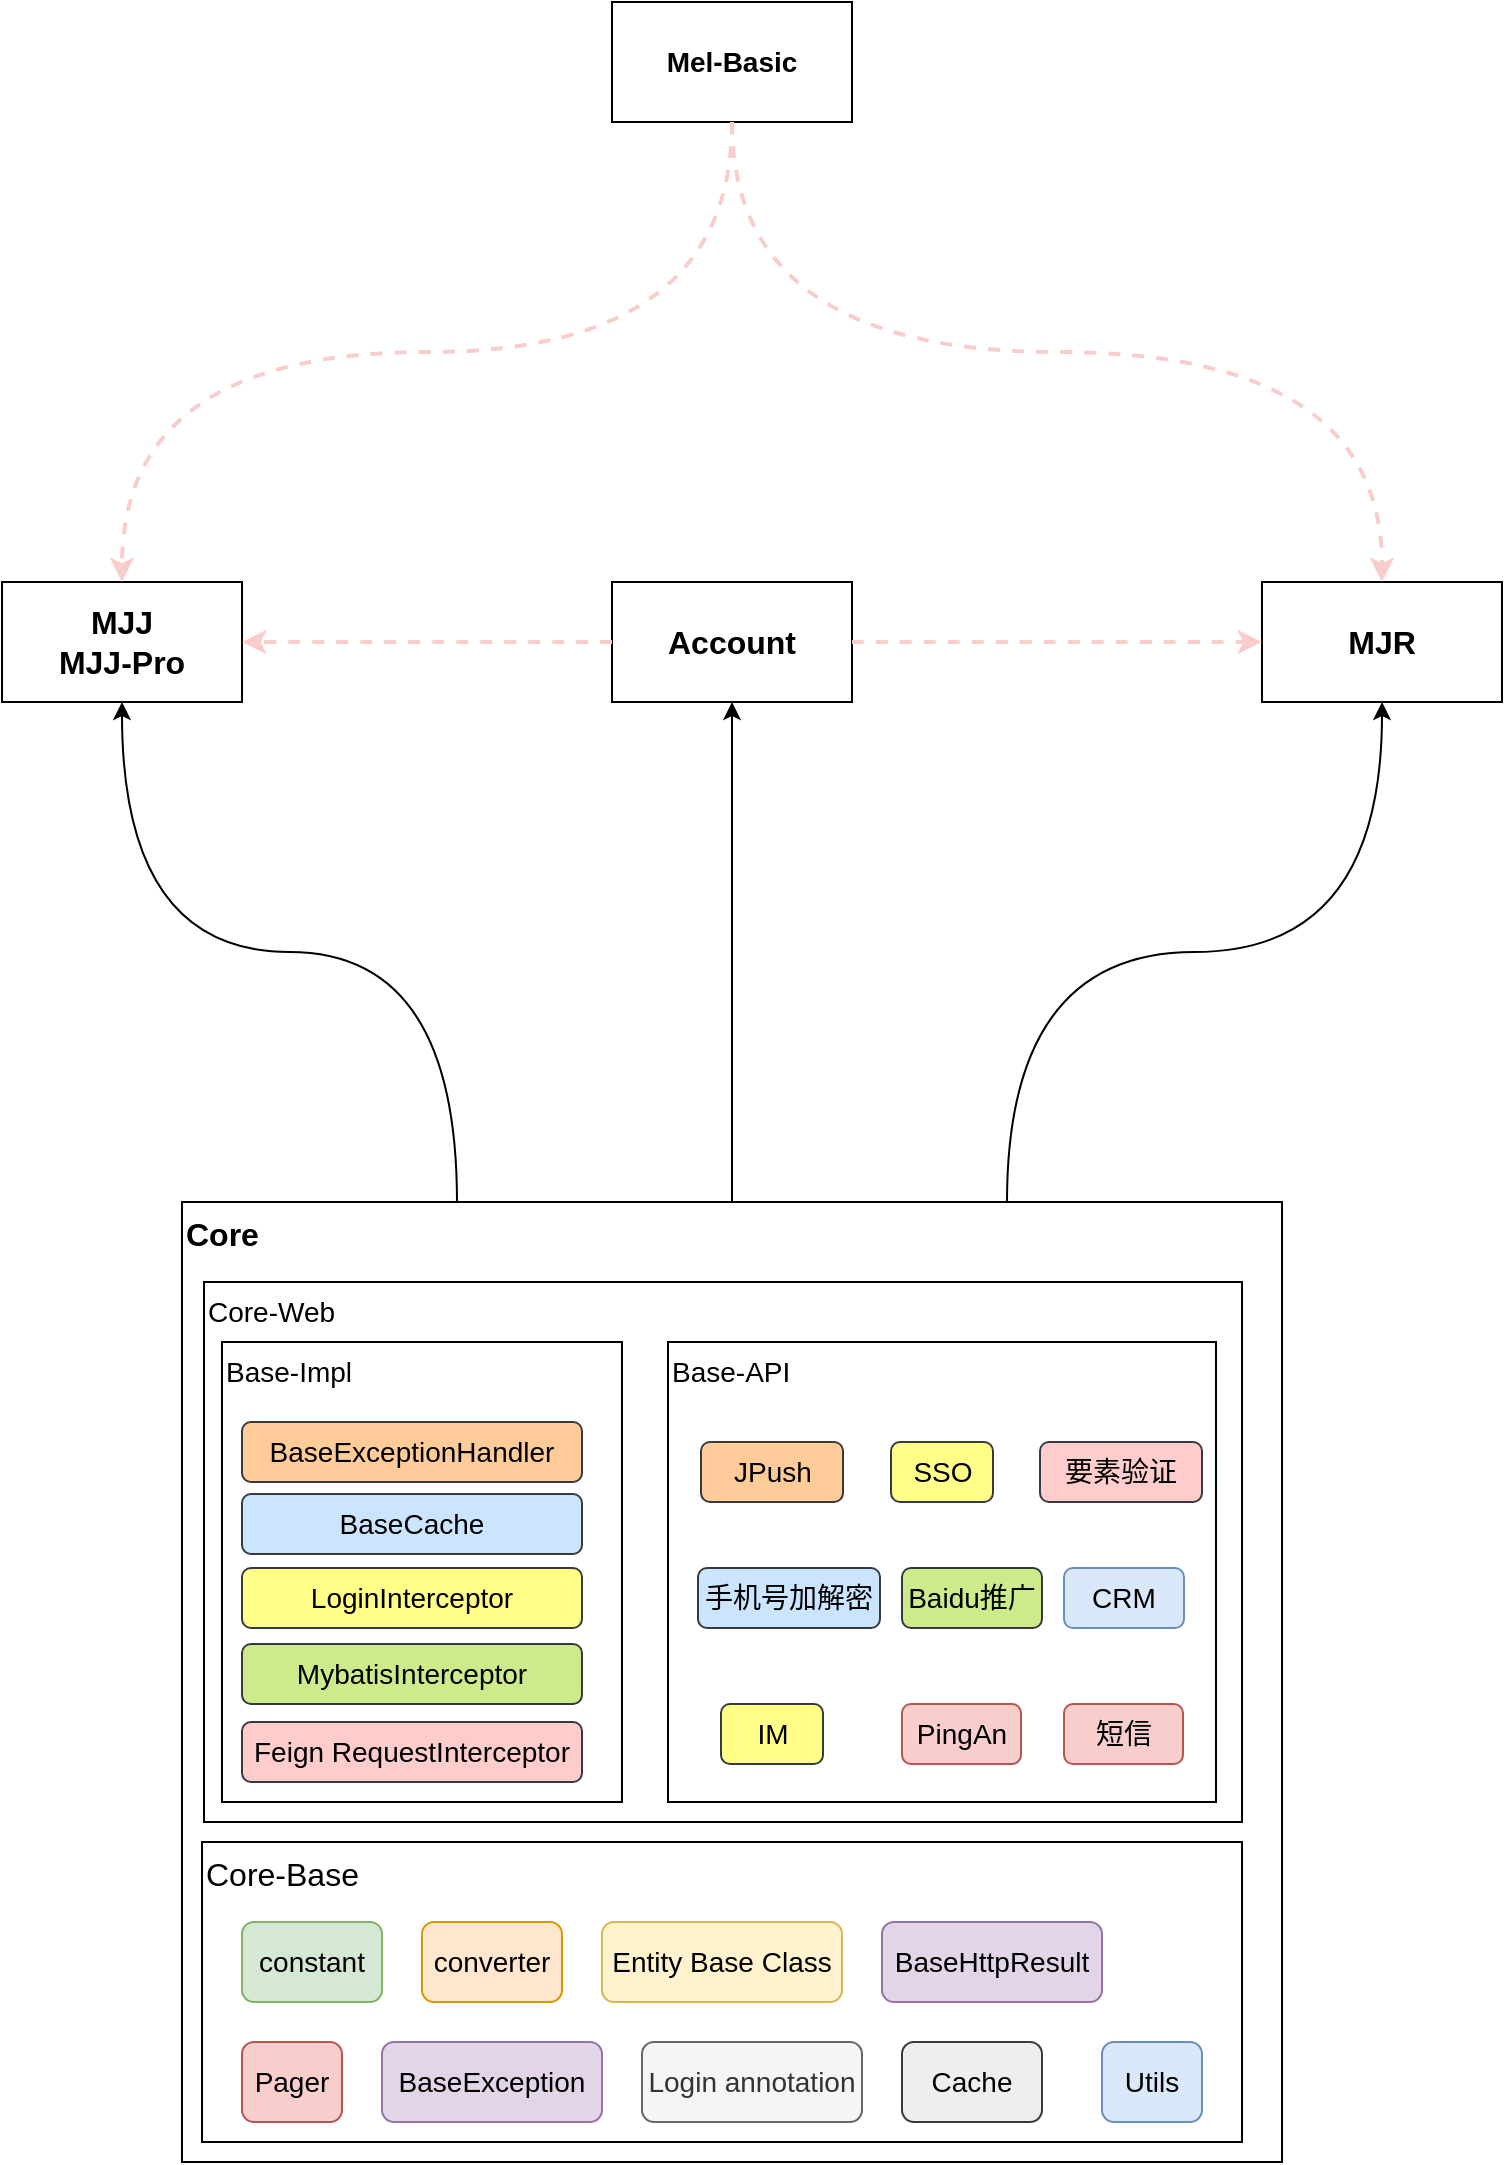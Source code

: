 <mxfile version="14.1.8" type="device"><diagram id="O-UaOkxqtGKjXqsGrEqx" name="第 1 页"><mxGraphModel dx="868" dy="1719" grid="1" gridSize="10" guides="1" tooltips="1" connect="1" arrows="1" fold="1" page="1" pageScale="1" pageWidth="827" pageHeight="1169" math="0" shadow="0"><root><mxCell id="0"/><mxCell id="1" parent="0"/><mxCell id="58FEyxzWu9N-K2vCSFdC-47" value="" style="edgeStyle=orthogonalEdgeStyle;rounded=0;orthogonalLoop=1;jettySize=auto;html=1;fontSize=14;curved=1;exitX=0.25;exitY=0;exitDx=0;exitDy=0;" edge="1" parent="1" source="58FEyxzWu9N-K2vCSFdC-4" target="58FEyxzWu9N-K2vCSFdC-46"><mxGeometry relative="1" as="geometry"/></mxCell><mxCell id="58FEyxzWu9N-K2vCSFdC-49" value="" style="edgeStyle=orthogonalEdgeStyle;rounded=0;orthogonalLoop=1;jettySize=auto;html=1;fontSize=14;curved=1;exitX=0.75;exitY=0;exitDx=0;exitDy=0;" edge="1" parent="1" source="58FEyxzWu9N-K2vCSFdC-4" target="58FEyxzWu9N-K2vCSFdC-48"><mxGeometry relative="1" as="geometry"/></mxCell><mxCell id="58FEyxzWu9N-K2vCSFdC-4" value="Core" style="rounded=0;whiteSpace=wrap;html=1;align=left;fontStyle=1;verticalAlign=top;fontSize=16;" vertex="1" parent="1"><mxGeometry x="110" y="-90" width="550" height="480" as="geometry"/></mxCell><mxCell id="58FEyxzWu9N-K2vCSFdC-5" value="Core-Base" style="rounded=0;whiteSpace=wrap;html=1;fontSize=16;align=left;verticalAlign=top;" vertex="1" parent="1"><mxGeometry x="120" y="230" width="520" height="150" as="geometry"/></mxCell><mxCell id="58FEyxzWu9N-K2vCSFdC-7" value="constant" style="rounded=1;whiteSpace=wrap;fontSize=14;align=center;fillColor=#d5e8d4;strokeColor=#82b366;" vertex="1" parent="1"><mxGeometry x="140" y="270" width="70" height="40" as="geometry"/></mxCell><mxCell id="58FEyxzWu9N-K2vCSFdC-8" value="converter" style="rounded=1;whiteSpace=wrap;fontSize=14;align=center;fillColor=#ffe6cc;strokeColor=#d79b00;" vertex="1" parent="1"><mxGeometry x="230" y="270" width="70" height="40" as="geometry"/></mxCell><mxCell id="58FEyxzWu9N-K2vCSFdC-10" value="Entity Base Class" style="rounded=1;whiteSpace=wrap;fontSize=14;align=center;fillColor=#fff2cc;strokeColor=#d6b656;" vertex="1" parent="1"><mxGeometry x="320" y="270" width="120" height="40" as="geometry"/></mxCell><mxCell id="58FEyxzWu9N-K2vCSFdC-12" value="Pager" style="rounded=1;whiteSpace=wrap;html=1;fontSize=14;align=center;fillColor=#f8cecc;strokeColor=#b85450;" vertex="1" parent="1"><mxGeometry x="140" y="330" width="50" height="40" as="geometry"/></mxCell><mxCell id="58FEyxzWu9N-K2vCSFdC-15" value="BaseException" style="rounded=1;whiteSpace=wrap;fontSize=14;align=center;fillColor=#e1d5e7;strokeColor=#9673a6;" vertex="1" parent="1"><mxGeometry x="210" y="330" width="110" height="40" as="geometry"/></mxCell><mxCell id="58FEyxzWu9N-K2vCSFdC-17" value="Login annotation" style="rounded=1;whiteSpace=wrap;fontSize=14;align=center;fillColor=#f5f5f5;strokeColor=#666666;fontColor=#333333;" vertex="1" parent="1"><mxGeometry x="340" y="330" width="110" height="40" as="geometry"/></mxCell><mxCell id="58FEyxzWu9N-K2vCSFdC-19" value="Core-Web" style="rounded=0;whiteSpace=wrap;html=1;fontSize=14;align=left;verticalAlign=top;" vertex="1" parent="1"><mxGeometry x="121" y="-50" width="519" height="270" as="geometry"/></mxCell><mxCell id="58FEyxzWu9N-K2vCSFdC-20" value="Cache" style="rounded=1;whiteSpace=wrap;fontSize=14;align=center;fillColor=#eeeeee;strokeColor=#36393d;" vertex="1" parent="1"><mxGeometry x="470" y="330" width="70" height="40" as="geometry"/></mxCell><mxCell id="58FEyxzWu9N-K2vCSFdC-21" value="Base-Impl" style="rounded=0;whiteSpace=wrap;html=1;fontSize=14;align=left;verticalAlign=top;" vertex="1" parent="1"><mxGeometry x="130" y="-20" width="200" height="230" as="geometry"/></mxCell><mxCell id="58FEyxzWu9N-K2vCSFdC-22" value="BaseExceptionHandler" style="rounded=1;whiteSpace=wrap;fontSize=14;align=center;fillColor=#ffcc99;strokeColor=#36393d;" vertex="1" parent="1"><mxGeometry x="140" y="20" width="170" height="30" as="geometry"/></mxCell><mxCell id="58FEyxzWu9N-K2vCSFdC-24" value="BaseCache" style="rounded=1;whiteSpace=wrap;fontSize=14;align=center;fillColor=#cce5ff;strokeColor=#36393d;" vertex="1" parent="1"><mxGeometry x="140" y="56" width="170" height="30" as="geometry"/></mxCell><mxCell id="58FEyxzWu9N-K2vCSFdC-25" value="LoginInterceptor" style="rounded=1;whiteSpace=wrap;fontSize=14;align=center;fillColor=#ffff88;strokeColor=#36393d;" vertex="1" parent="1"><mxGeometry x="140" y="93" width="170" height="30" as="geometry"/></mxCell><mxCell id="58FEyxzWu9N-K2vCSFdC-27" value="BaseHttpResult" style="rounded=1;whiteSpace=wrap;fontSize=14;align=center;fillColor=#e1d5e7;strokeColor=#9673a6;" vertex="1" parent="1"><mxGeometry x="460" y="270" width="110" height="40" as="geometry"/></mxCell><mxCell id="58FEyxzWu9N-K2vCSFdC-28" value="MybatisInterceptor" style="rounded=1;whiteSpace=wrap;fontSize=14;align=center;fillColor=#cdeb8b;strokeColor=#36393d;" vertex="1" parent="1"><mxGeometry x="140" y="131" width="170" height="30" as="geometry"/></mxCell><mxCell id="58FEyxzWu9N-K2vCSFdC-30" value="Feign RequestInterceptor" style="rounded=1;whiteSpace=wrap;fontSize=14;align=center;fillColor=#ffcccc;strokeColor=#36393d;" vertex="1" parent="1"><mxGeometry x="140" y="170" width="170" height="30" as="geometry"/></mxCell><mxCell id="58FEyxzWu9N-K2vCSFdC-31" value="Base-API" style="rounded=0;whiteSpace=wrap;html=1;fontSize=14;align=left;verticalAlign=top;" vertex="1" parent="1"><mxGeometry x="353" y="-20" width="274" height="230" as="geometry"/></mxCell><mxCell id="58FEyxzWu9N-K2vCSFdC-32" value="JPush" style="rounded=1;whiteSpace=wrap;fontSize=14;align=center;fillColor=#ffcc99;strokeColor=#36393d;" vertex="1" parent="1"><mxGeometry x="369.5" y="30" width="71" height="30" as="geometry"/></mxCell><mxCell id="58FEyxzWu9N-K2vCSFdC-33" value="手机号加解密" style="rounded=1;whiteSpace=wrap;fontSize=14;align=center;fillColor=#cce5ff;strokeColor=#36393d;" vertex="1" parent="1"><mxGeometry x="368" y="93" width="91" height="30" as="geometry"/></mxCell><mxCell id="58FEyxzWu9N-K2vCSFdC-34" value="SSO" style="rounded=1;whiteSpace=wrap;fontSize=14;align=center;fillColor=#ffff88;strokeColor=#36393d;" vertex="1" parent="1"><mxGeometry x="464.5" y="30" width="51" height="30" as="geometry"/></mxCell><mxCell id="58FEyxzWu9N-K2vCSFdC-35" value="Baidu推广" style="rounded=1;whiteSpace=wrap;fontSize=14;align=center;fillColor=#cdeb8b;strokeColor=#36393d;" vertex="1" parent="1"><mxGeometry x="470" y="93" width="70" height="30" as="geometry"/></mxCell><mxCell id="58FEyxzWu9N-K2vCSFdC-36" value="要素验证" style="rounded=1;whiteSpace=wrap;fontSize=14;align=center;fillColor=#ffcccc;strokeColor=#36393d;" vertex="1" parent="1"><mxGeometry x="539" y="30" width="81" height="30" as="geometry"/></mxCell><mxCell id="58FEyxzWu9N-K2vCSFdC-37" value="Utils" style="rounded=1;whiteSpace=wrap;html=1;fontSize=14;align=center;fillColor=#dae8fc;strokeColor=#6c8ebf;" vertex="1" parent="1"><mxGeometry x="570" y="330" width="50" height="40" as="geometry"/></mxCell><mxCell id="58FEyxzWu9N-K2vCSFdC-38" value="CRM" style="rounded=1;whiteSpace=wrap;fontSize=14;align=center;fillColor=#dae8fc;strokeColor=#6c8ebf;" vertex="1" parent="1"><mxGeometry x="551" y="93" width="60" height="30" as="geometry"/></mxCell><mxCell id="58FEyxzWu9N-K2vCSFdC-39" value="IM" style="rounded=1;whiteSpace=wrap;fontSize=14;align=center;fillColor=#ffff88;strokeColor=#36393d;" vertex="1" parent="1"><mxGeometry x="379.5" y="161" width="51" height="30" as="geometry"/></mxCell><mxCell id="58FEyxzWu9N-K2vCSFdC-40" value="PingAn" style="rounded=1;whiteSpace=wrap;fontSize=14;align=center;fillColor=#f8cecc;strokeColor=#b85450;" vertex="1" parent="1"><mxGeometry x="470" y="161" width="59.5" height="30" as="geometry"/></mxCell><mxCell id="58FEyxzWu9N-K2vCSFdC-41" value="短信" style="rounded=1;whiteSpace=wrap;fontSize=14;align=center;fillColor=#f8cecc;strokeColor=#b85450;" vertex="1" parent="1"><mxGeometry x="551" y="161" width="59.5" height="30" as="geometry"/></mxCell><mxCell id="58FEyxzWu9N-K2vCSFdC-46" value="MJJ&lt;br&gt;MJJ-Pro" style="whiteSpace=wrap;html=1;rounded=0;fontSize=16;fontStyle=1;align=center;verticalAlign=middle;" vertex="1" parent="1"><mxGeometry x="20" y="-400" width="120" height="60" as="geometry"/></mxCell><mxCell id="58FEyxzWu9N-K2vCSFdC-48" value="MJR" style="whiteSpace=wrap;html=1;rounded=0;fontSize=16;fontStyle=1;align=center;verticalAlign=middle;" vertex="1" parent="1"><mxGeometry x="650" y="-400" width="120" height="60" as="geometry"/></mxCell><mxCell id="58FEyxzWu9N-K2vCSFdC-50" value="" style="edgeStyle=orthogonalEdgeStyle;rounded=0;orthogonalLoop=1;jettySize=auto;html=1;fontSize=14;" edge="1" parent="1" target="58FEyxzWu9N-K2vCSFdC-51" source="58FEyxzWu9N-K2vCSFdC-4"><mxGeometry relative="1" as="geometry"><mxPoint x="760.0" y="-40" as="sourcePoint"/></mxGeometry></mxCell><mxCell id="58FEyxzWu9N-K2vCSFdC-51" value="Account" style="whiteSpace=wrap;html=1;rounded=0;fontSize=16;fontStyle=1;align=center;verticalAlign=middle;" vertex="1" parent="1"><mxGeometry x="325" y="-400" width="120" height="60" as="geometry"/></mxCell><mxCell id="58FEyxzWu9N-K2vCSFdC-52" value="Mel-Basic" style="rounded=0;whiteSpace=wrap;html=1;fontSize=14;align=center;verticalAlign=middle;fontStyle=1" vertex="1" parent="1"><mxGeometry x="325" y="-690" width="120" height="60" as="geometry"/></mxCell><mxCell id="58FEyxzWu9N-K2vCSFdC-53" value="" style="edgeStyle=orthogonalEdgeStyle;rounded=0;orthogonalLoop=1;jettySize=auto;html=1;fontSize=14;curved=1;exitX=0.5;exitY=1;exitDx=0;exitDy=0;entryX=0.5;entryY=0;entryDx=0;entryDy=0;dashed=1;strokeWidth=2;strokeColor=#F8CECC;" edge="1" parent="1" source="58FEyxzWu9N-K2vCSFdC-52" target="58FEyxzWu9N-K2vCSFdC-46"><mxGeometry relative="1" as="geometry"><mxPoint x="257.5" y="-80" as="sourcePoint"/><mxPoint x="90" y="-330" as="targetPoint"/></mxGeometry></mxCell><mxCell id="58FEyxzWu9N-K2vCSFdC-56" value="" style="edgeStyle=orthogonalEdgeStyle;rounded=0;orthogonalLoop=1;jettySize=auto;html=1;fontSize=14;curved=1;exitX=0.5;exitY=1;exitDx=0;exitDy=0;dashed=1;strokeWidth=2;strokeColor=#F8CECC;" edge="1" parent="1" source="58FEyxzWu9N-K2vCSFdC-52" target="58FEyxzWu9N-K2vCSFdC-48"><mxGeometry relative="1" as="geometry"><mxPoint x="395" y="-610" as="sourcePoint"/><mxPoint x="131.04" y="-391.02" as="targetPoint"/></mxGeometry></mxCell><mxCell id="58FEyxzWu9N-K2vCSFdC-57" value="" style="edgeStyle=orthogonalEdgeStyle;rounded=0;orthogonalLoop=1;jettySize=auto;html=1;fontSize=14;curved=1;exitX=0;exitY=0.5;exitDx=0;exitDy=0;entryX=1;entryY=0.5;entryDx=0;entryDy=0;dashed=1;strokeWidth=2;strokeColor=#F8CECC;" edge="1" parent="1" source="58FEyxzWu9N-K2vCSFdC-51" target="58FEyxzWu9N-K2vCSFdC-46"><mxGeometry relative="1" as="geometry"><mxPoint x="395" y="-620" as="sourcePoint"/><mxPoint x="90" y="-390" as="targetPoint"/></mxGeometry></mxCell><mxCell id="58FEyxzWu9N-K2vCSFdC-58" value="" style="edgeStyle=orthogonalEdgeStyle;rounded=0;orthogonalLoop=1;jettySize=auto;html=1;fontSize=14;curved=1;exitX=1;exitY=0.5;exitDx=0;exitDy=0;entryX=0;entryY=0.5;entryDx=0;entryDy=0;dashed=1;strokeWidth=2;strokeColor=#F8CECC;" edge="1" parent="1" source="58FEyxzWu9N-K2vCSFdC-51" target="58FEyxzWu9N-K2vCSFdC-48"><mxGeometry relative="1" as="geometry"><mxPoint x="335" y="-360" as="sourcePoint"/><mxPoint x="150" y="-360" as="targetPoint"/></mxGeometry></mxCell></root></mxGraphModel></diagram></mxfile>